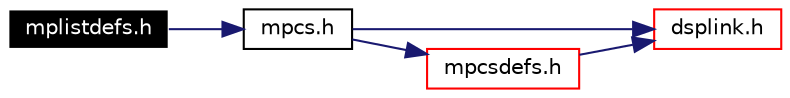 digraph G
{
  edge [fontname="Helvetica",fontsize=10,labelfontname="Helvetica",labelfontsize=10];
  node [fontname="Helvetica",fontsize=10,shape=record];
  rankdir=LR;
  Node1 [label="mplistdefs.h",height=0.2,width=0.4,color="white", fillcolor="black", style="filled" fontcolor="white"];
  Node1 -> Node2 [color="midnightblue",fontsize=10,style="solid",fontname="Helvetica"];
  Node2 [label="mpcs.h",height=0.2,width=0.4,color="black", fillcolor="white", style="filled",URL="$gpp_2inc_2mpcs_8h.html"];
  Node2 -> Node3 [color="midnightblue",fontsize=10,style="solid",fontname="Helvetica"];
  Node3 [label="dsplink.h",height=0.2,width=0.4,color="red", fillcolor="white", style="filled",URL="$gpp_2inc_2dsplink_8h.html"];
  Node2 -> Node4 [color="midnightblue",fontsize=10,style="solid",fontname="Helvetica"];
  Node4 [label="mpcsdefs.h",height=0.2,width=0.4,color="red", fillcolor="white", style="filled",URL="$gpp_2inc_2mpcsdefs_8h.html"];
  Node4 -> Node3 [color="midnightblue",fontsize=10,style="solid",fontname="Helvetica"];
}
